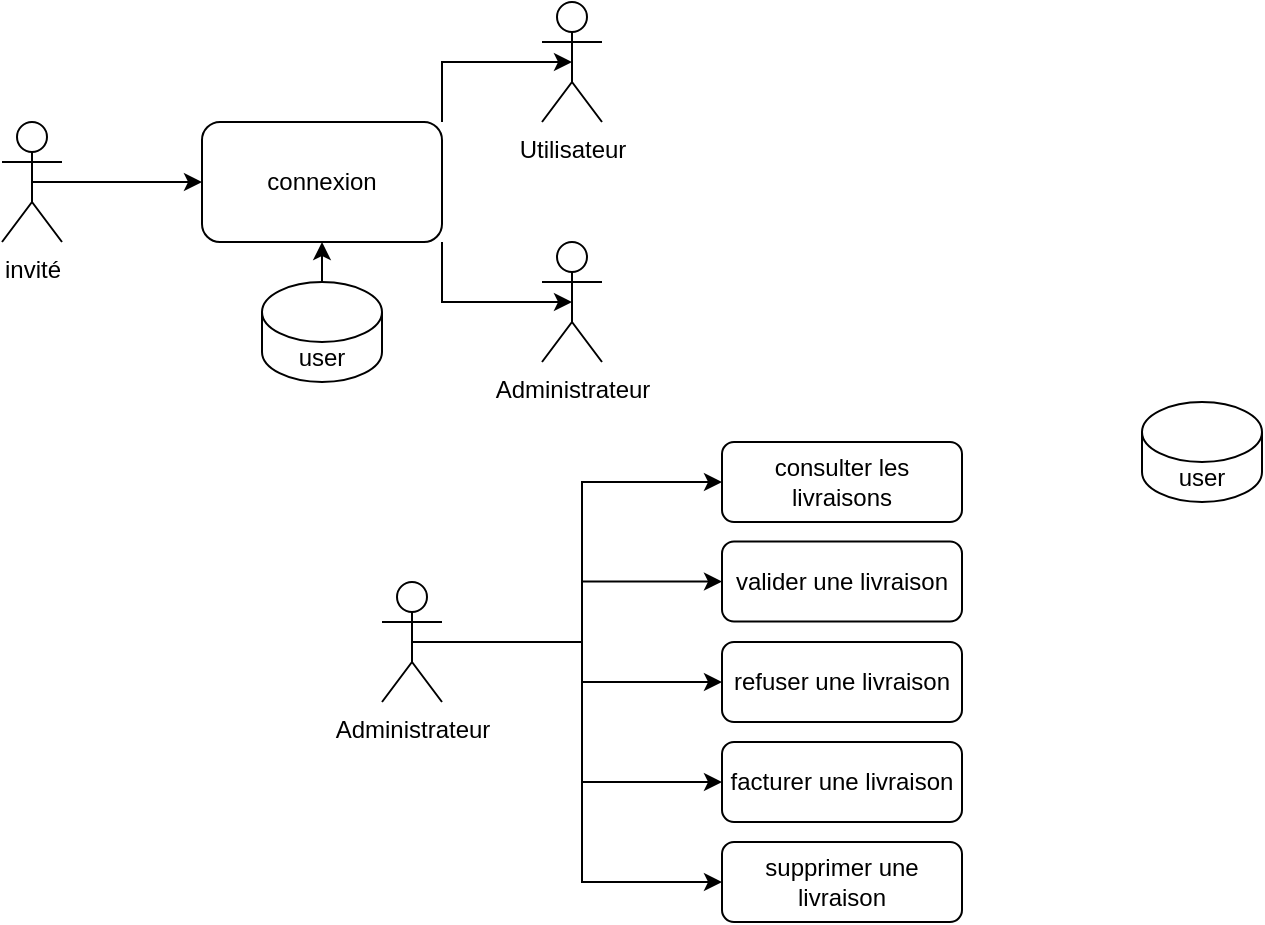 <mxfile version="26.1.0">
  <diagram name="Page-1" id="hLv7Ui3e73l8ZV9Nw2j4">
    <mxGraphModel dx="2074" dy="746" grid="1" gridSize="10" guides="1" tooltips="1" connect="1" arrows="1" fold="1" page="1" pageScale="1" pageWidth="827" pageHeight="1169" math="0" shadow="0">
      <root>
        <mxCell id="0" />
        <mxCell id="1" parent="0" />
        <mxCell id="o0A_SUXev8K_o_RNt76h-11" style="edgeStyle=orthogonalEdgeStyle;rounded=0;orthogonalLoop=1;jettySize=auto;html=1;exitX=0.5;exitY=0.5;exitDx=0;exitDy=0;exitPerimeter=0;entryX=0;entryY=0.5;entryDx=0;entryDy=0;" parent="1" source="o0A_SUXev8K_o_RNt76h-7" target="o0A_SUXev8K_o_RNt76h-8" edge="1">
          <mxGeometry relative="1" as="geometry" />
        </mxCell>
        <mxCell id="o0A_SUXev8K_o_RNt76h-7" value="&lt;div&gt;invité&lt;/div&gt;" style="shape=umlActor;verticalLabelPosition=bottom;verticalAlign=top;html=1;outlineConnect=0;" parent="1" vertex="1">
          <mxGeometry x="20" y="100" width="30" height="60" as="geometry" />
        </mxCell>
        <mxCell id="o0A_SUXev8K_o_RNt76h-8" value="connexion" style="rounded=1;whiteSpace=wrap;html=1;" parent="1" vertex="1">
          <mxGeometry x="120" y="100" width="120" height="60" as="geometry" />
        </mxCell>
        <mxCell id="o0A_SUXev8K_o_RNt76h-10" style="edgeStyle=orthogonalEdgeStyle;rounded=0;orthogonalLoop=1;jettySize=auto;html=1;exitX=0.5;exitY=0;exitDx=0;exitDy=0;exitPerimeter=0;entryX=0.5;entryY=1;entryDx=0;entryDy=0;" parent="1" source="o0A_SUXev8K_o_RNt76h-9" target="o0A_SUXev8K_o_RNt76h-8" edge="1">
          <mxGeometry relative="1" as="geometry" />
        </mxCell>
        <mxCell id="o0A_SUXev8K_o_RNt76h-9" value="&lt;div&gt;user&lt;/div&gt;" style="shape=cylinder3;whiteSpace=wrap;html=1;boundedLbl=1;backgroundOutline=1;size=15;" parent="1" vertex="1">
          <mxGeometry x="150" y="180" width="60" height="50" as="geometry" />
        </mxCell>
        <mxCell id="o0A_SUXev8K_o_RNt76h-16" style="edgeStyle=orthogonalEdgeStyle;rounded=0;orthogonalLoop=1;jettySize=auto;html=1;exitX=0.5;exitY=0.5;exitDx=0;exitDy=0;exitPerimeter=0;entryX=1;entryY=0;entryDx=0;entryDy=0;startArrow=classic;startFill=1;endArrow=none;" parent="1" source="o0A_SUXev8K_o_RNt76h-12" target="o0A_SUXev8K_o_RNt76h-8" edge="1">
          <mxGeometry relative="1" as="geometry" />
        </mxCell>
        <mxCell id="o0A_SUXev8K_o_RNt76h-12" value="Utilisateur" style="shape=umlActor;verticalLabelPosition=bottom;verticalAlign=top;html=1;outlineConnect=0;" parent="1" vertex="1">
          <mxGeometry x="290" y="40" width="30" height="60" as="geometry" />
        </mxCell>
        <mxCell id="o0A_SUXev8K_o_RNt76h-17" style="edgeStyle=orthogonalEdgeStyle;rounded=0;orthogonalLoop=1;jettySize=auto;html=1;exitX=0.5;exitY=0.5;exitDx=0;exitDy=0;exitPerimeter=0;entryX=1;entryY=1;entryDx=0;entryDy=0;endArrow=none;startFill=1;startArrow=classic;" parent="1" source="o0A_SUXev8K_o_RNt76h-13" target="o0A_SUXev8K_o_RNt76h-8" edge="1">
          <mxGeometry relative="1" as="geometry" />
        </mxCell>
        <mxCell id="o0A_SUXev8K_o_RNt76h-13" value="Administrateur" style="shape=umlActor;verticalLabelPosition=bottom;verticalAlign=top;html=1;outlineConnect=0;" parent="1" vertex="1">
          <mxGeometry x="290" y="160" width="30" height="60" as="geometry" />
        </mxCell>
        <mxCell id="RFO8cHExIBGuSbT3-6SD-1" style="edgeStyle=orthogonalEdgeStyle;rounded=0;orthogonalLoop=1;jettySize=auto;html=1;exitX=0.5;exitY=0.5;exitDx=0;exitDy=0;exitPerimeter=0;entryX=0;entryY=0.5;entryDx=0;entryDy=0;" edge="1" parent="1" source="RFO8cHExIBGuSbT3-6SD-2" target="RFO8cHExIBGuSbT3-6SD-3">
          <mxGeometry relative="1" as="geometry" />
        </mxCell>
        <mxCell id="RFO8cHExIBGuSbT3-6SD-2" value="&lt;div&gt;Administrateur&lt;/div&gt;&lt;div&gt;&lt;br&gt;&lt;/div&gt;" style="shape=umlActor;verticalLabelPosition=bottom;verticalAlign=top;html=1;outlineConnect=0;" vertex="1" parent="1">
          <mxGeometry x="210" y="330" width="30" height="60" as="geometry" />
        </mxCell>
        <mxCell id="RFO8cHExIBGuSbT3-6SD-3" value="consulter les livraisons" style="rounded=1;whiteSpace=wrap;html=1;" vertex="1" parent="1">
          <mxGeometry x="380" y="260" width="120" height="40" as="geometry" />
        </mxCell>
        <mxCell id="RFO8cHExIBGuSbT3-6SD-5" value="&lt;div&gt;user&lt;/div&gt;" style="shape=cylinder3;whiteSpace=wrap;html=1;boundedLbl=1;backgroundOutline=1;size=15;" vertex="1" parent="1">
          <mxGeometry x="590" y="240" width="60" height="50" as="geometry" />
        </mxCell>
        <mxCell id="RFO8cHExIBGuSbT3-6SD-11" style="edgeStyle=orthogonalEdgeStyle;rounded=0;orthogonalLoop=1;jettySize=auto;html=1;exitX=0.5;exitY=0.5;exitDx=0;exitDy=0;exitPerimeter=0;entryX=0;entryY=0.5;entryDx=0;entryDy=0;" edge="1" parent="1" target="RFO8cHExIBGuSbT3-6SD-12" source="RFO8cHExIBGuSbT3-6SD-2">
          <mxGeometry relative="1" as="geometry">
            <mxPoint x="225" y="409.75" as="sourcePoint" />
          </mxGeometry>
        </mxCell>
        <mxCell id="RFO8cHExIBGuSbT3-6SD-12" value="valider une livraison" style="rounded=1;whiteSpace=wrap;html=1;" vertex="1" parent="1">
          <mxGeometry x="380" y="309.75" width="120" height="40" as="geometry" />
        </mxCell>
        <mxCell id="RFO8cHExIBGuSbT3-6SD-13" style="edgeStyle=orthogonalEdgeStyle;rounded=0;orthogonalLoop=1;jettySize=auto;html=1;exitX=0.5;exitY=0.5;exitDx=0;exitDy=0;exitPerimeter=0;entryX=0;entryY=0.5;entryDx=0;entryDy=0;" edge="1" parent="1" target="RFO8cHExIBGuSbT3-6SD-14" source="RFO8cHExIBGuSbT3-6SD-2">
          <mxGeometry relative="1" as="geometry">
            <mxPoint x="245" y="380" as="sourcePoint" />
          </mxGeometry>
        </mxCell>
        <mxCell id="RFO8cHExIBGuSbT3-6SD-14" value="refuser une livraison" style="rounded=1;whiteSpace=wrap;html=1;" vertex="1" parent="1">
          <mxGeometry x="380" y="360" width="120" height="40" as="geometry" />
        </mxCell>
        <mxCell id="RFO8cHExIBGuSbT3-6SD-15" style="edgeStyle=orthogonalEdgeStyle;rounded=0;orthogonalLoop=1;jettySize=auto;html=1;exitX=0.5;exitY=0.5;exitDx=0;exitDy=0;exitPerimeter=0;entryX=0;entryY=0.5;entryDx=0;entryDy=0;" edge="1" parent="1" target="RFO8cHExIBGuSbT3-6SD-16" source="RFO8cHExIBGuSbT3-6SD-2">
          <mxGeometry relative="1" as="geometry">
            <mxPoint x="225" y="510" as="sourcePoint" />
          </mxGeometry>
        </mxCell>
        <mxCell id="RFO8cHExIBGuSbT3-6SD-16" value="facturer une livraison" style="rounded=1;whiteSpace=wrap;html=1;" vertex="1" parent="1">
          <mxGeometry x="380" y="410" width="120" height="40" as="geometry" />
        </mxCell>
        <mxCell id="RFO8cHExIBGuSbT3-6SD-17" style="edgeStyle=orthogonalEdgeStyle;rounded=0;orthogonalLoop=1;jettySize=auto;html=1;exitX=0.5;exitY=0.5;exitDx=0;exitDy=0;exitPerimeter=0;entryX=0;entryY=0.5;entryDx=0;entryDy=0;" edge="1" parent="1" target="RFO8cHExIBGuSbT3-6SD-18" source="RFO8cHExIBGuSbT3-6SD-2">
          <mxGeometry relative="1" as="geometry">
            <mxPoint x="225" y="560" as="sourcePoint" />
          </mxGeometry>
        </mxCell>
        <mxCell id="RFO8cHExIBGuSbT3-6SD-18" value="supprimer une livraison" style="rounded=1;whiteSpace=wrap;html=1;" vertex="1" parent="1">
          <mxGeometry x="380" y="460" width="120" height="40" as="geometry" />
        </mxCell>
      </root>
    </mxGraphModel>
  </diagram>
</mxfile>
